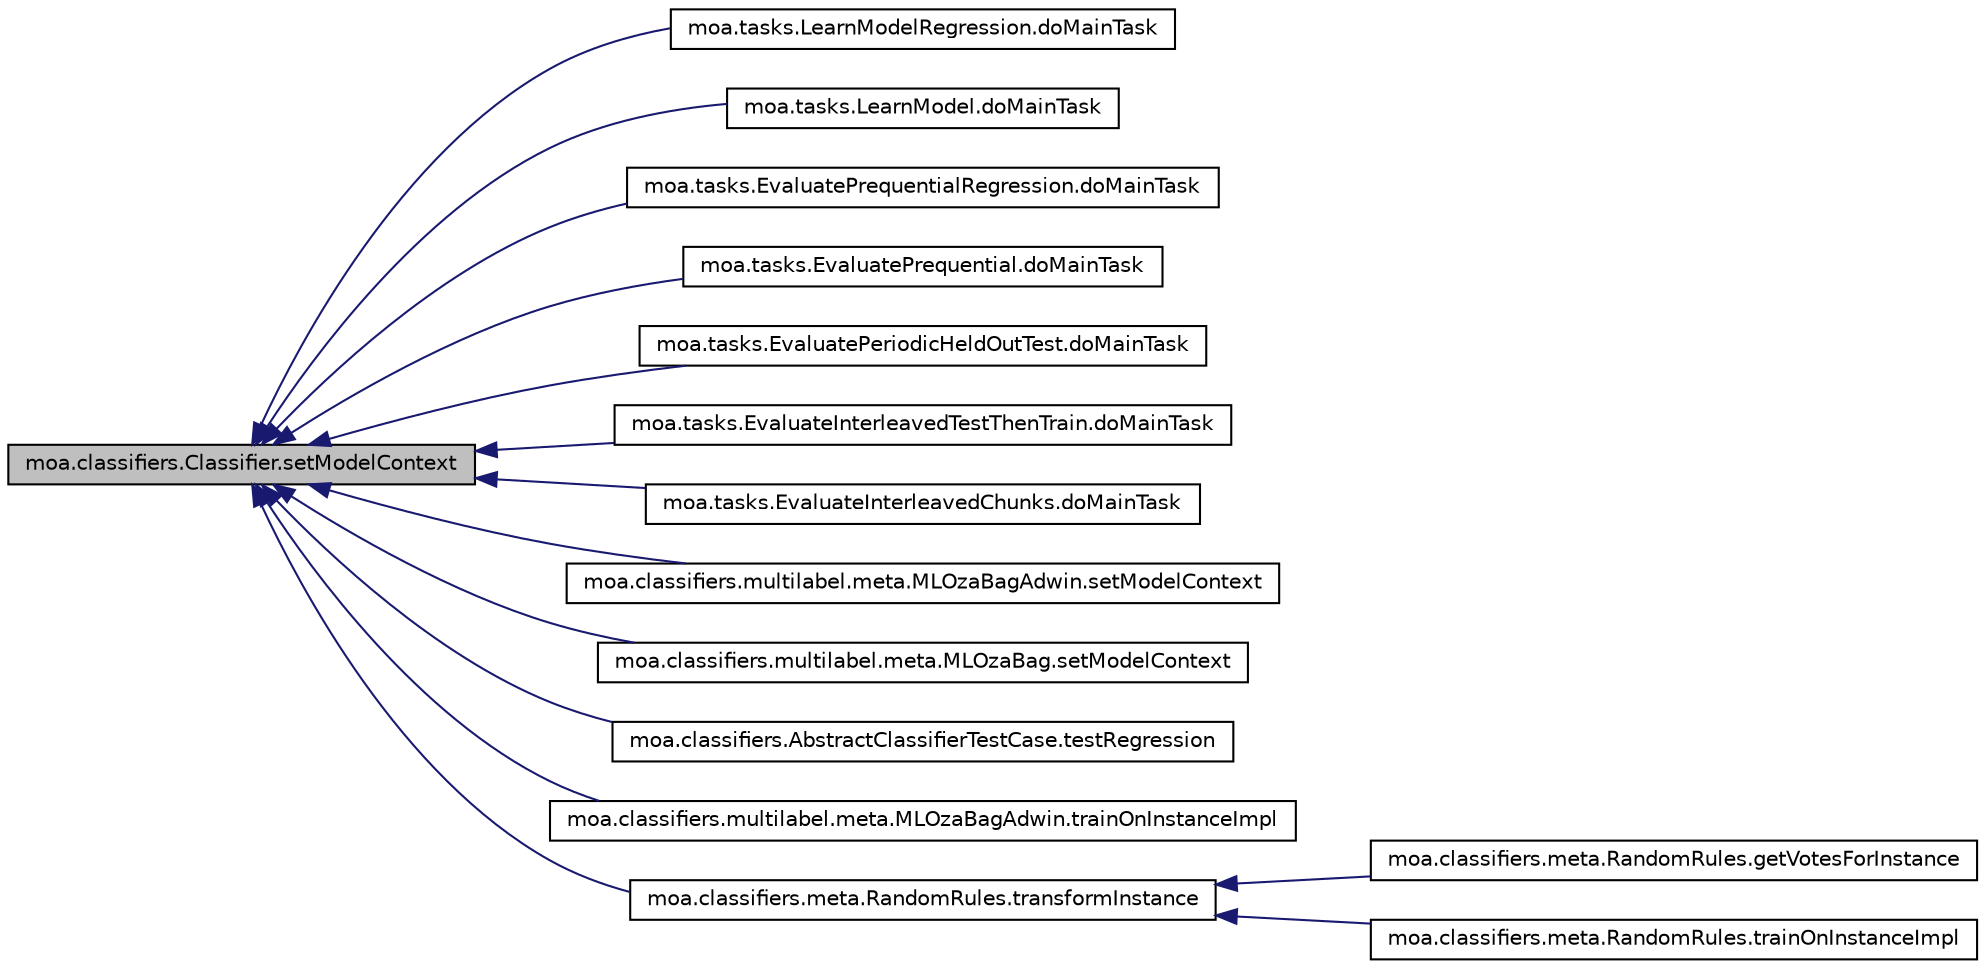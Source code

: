 digraph G
{
  edge [fontname="Helvetica",fontsize="10",labelfontname="Helvetica",labelfontsize="10"];
  node [fontname="Helvetica",fontsize="10",shape=record];
  rankdir=LR;
  Node1 [label="moa.classifiers.Classifier.setModelContext",height=0.2,width=0.4,color="black", fillcolor="grey75", style="filled" fontcolor="black"];
  Node1 -> Node2 [dir=back,color="midnightblue",fontsize="10",style="solid",fontname="Helvetica"];
  Node2 [label="moa.tasks.LearnModelRegression.doMainTask",height=0.2,width=0.4,color="black", fillcolor="white", style="filled",URL="$classmoa_1_1tasks_1_1LearnModelRegression.html#a733d312eab32154856c8a4f18238eb5b",tooltip="This method performs this task."];
  Node1 -> Node3 [dir=back,color="midnightblue",fontsize="10",style="solid",fontname="Helvetica"];
  Node3 [label="moa.tasks.LearnModel.doMainTask",height=0.2,width=0.4,color="black", fillcolor="white", style="filled",URL="$classmoa_1_1tasks_1_1LearnModel.html#a458fb13420761f68401ac4ae6b3605d8",tooltip="This method performs this task."];
  Node1 -> Node4 [dir=back,color="midnightblue",fontsize="10",style="solid",fontname="Helvetica"];
  Node4 [label="moa.tasks.EvaluatePrequentialRegression.doMainTask",height=0.2,width=0.4,color="black", fillcolor="white", style="filled",URL="$classmoa_1_1tasks_1_1EvaluatePrequentialRegression.html#aebef8e4e09d6c72c08f3c8de0a94b712",tooltip="This method performs this task."];
  Node1 -> Node5 [dir=back,color="midnightblue",fontsize="10",style="solid",fontname="Helvetica"];
  Node5 [label="moa.tasks.EvaluatePrequential.doMainTask",height=0.2,width=0.4,color="black", fillcolor="white", style="filled",URL="$classmoa_1_1tasks_1_1EvaluatePrequential.html#a2ad9727938880a3f31cab2544040eed1",tooltip="This method performs this task."];
  Node1 -> Node6 [dir=back,color="midnightblue",fontsize="10",style="solid",fontname="Helvetica"];
  Node6 [label="moa.tasks.EvaluatePeriodicHeldOutTest.doMainTask",height=0.2,width=0.4,color="black", fillcolor="white", style="filled",URL="$classmoa_1_1tasks_1_1EvaluatePeriodicHeldOutTest.html#a71f8d46e07fbec833b8f4bf669ac5854",tooltip="This method performs this task."];
  Node1 -> Node7 [dir=back,color="midnightblue",fontsize="10",style="solid",fontname="Helvetica"];
  Node7 [label="moa.tasks.EvaluateInterleavedTestThenTrain.doMainTask",height=0.2,width=0.4,color="black", fillcolor="white", style="filled",URL="$classmoa_1_1tasks_1_1EvaluateInterleavedTestThenTrain.html#a6b487518dd5bfdc97abe37263f725610",tooltip="This method performs this task."];
  Node1 -> Node8 [dir=back,color="midnightblue",fontsize="10",style="solid",fontname="Helvetica"];
  Node8 [label="moa.tasks.EvaluateInterleavedChunks.doMainTask",height=0.2,width=0.4,color="black", fillcolor="white", style="filled",URL="$classmoa_1_1tasks_1_1EvaluateInterleavedChunks.html#a79a4b1e7cc8c707712a39f5fdbf85fec",tooltip="This method performs this task."];
  Node1 -> Node9 [dir=back,color="midnightblue",fontsize="10",style="solid",fontname="Helvetica"];
  Node9 [label="moa.classifiers.multilabel.meta.MLOzaBagAdwin.setModelContext",height=0.2,width=0.4,color="black", fillcolor="white", style="filled",URL="$classmoa_1_1classifiers_1_1multilabel_1_1meta_1_1MLOzaBagAdwin.html#a16f8746168057ba2b0d8f3990b3ad692",tooltip="Sets the reference to the header of the data stream."];
  Node1 -> Node10 [dir=back,color="midnightblue",fontsize="10",style="solid",fontname="Helvetica"];
  Node10 [label="moa.classifiers.multilabel.meta.MLOzaBag.setModelContext",height=0.2,width=0.4,color="black", fillcolor="white", style="filled",URL="$classmoa_1_1classifiers_1_1multilabel_1_1meta_1_1MLOzaBag.html#a6fdecb7d8788f0aaa02099cad1536451",tooltip="Sets the reference to the header of the data stream."];
  Node1 -> Node11 [dir=back,color="midnightblue",fontsize="10",style="solid",fontname="Helvetica"];
  Node11 [label="moa.classifiers.AbstractClassifierTestCase.testRegression",height=0.2,width=0.4,color="black", fillcolor="white", style="filled",URL="$classmoa_1_1classifiers_1_1AbstractClassifierTestCase.html#acfbfa6fc0953dab7fd01c4e016b159a9",tooltip="Compares the processed data against previously saved output data."];
  Node1 -> Node12 [dir=back,color="midnightblue",fontsize="10",style="solid",fontname="Helvetica"];
  Node12 [label="moa.classifiers.multilabel.meta.MLOzaBagAdwin.trainOnInstanceImpl",height=0.2,width=0.4,color="black", fillcolor="white", style="filled",URL="$classmoa_1_1classifiers_1_1multilabel_1_1meta_1_1MLOzaBagAdwin.html#a887b0b65110b7c5822ec6aa378ecb012",tooltip="Trains this classifier incrementally using the given instance."];
  Node1 -> Node13 [dir=back,color="midnightblue",fontsize="10",style="solid",fontname="Helvetica"];
  Node13 [label="moa.classifiers.meta.RandomRules.transformInstance",height=0.2,width=0.4,color="black", fillcolor="white", style="filled",URL="$classmoa_1_1classifiers_1_1meta_1_1RandomRules.html#a1a287436b022419bb0f287ecc45d61c1"];
  Node13 -> Node14 [dir=back,color="midnightblue",fontsize="10",style="solid",fontname="Helvetica"];
  Node14 [label="moa.classifiers.meta.RandomRules.getVotesForInstance",height=0.2,width=0.4,color="black", fillcolor="white", style="filled",URL="$classmoa_1_1classifiers_1_1meta_1_1RandomRules.html#a79e8a7cb96c8aedc9f25de3763eea057",tooltip="Predicts the class memberships for a given instance."];
  Node13 -> Node15 [dir=back,color="midnightblue",fontsize="10",style="solid",fontname="Helvetica"];
  Node15 [label="moa.classifiers.meta.RandomRules.trainOnInstanceImpl",height=0.2,width=0.4,color="black", fillcolor="white", style="filled",URL="$classmoa_1_1classifiers_1_1meta_1_1RandomRules.html#ac3bc5ae79d7c859295a83eeec7f514c2",tooltip="Trains this classifier incrementally using the given instance."];
}
